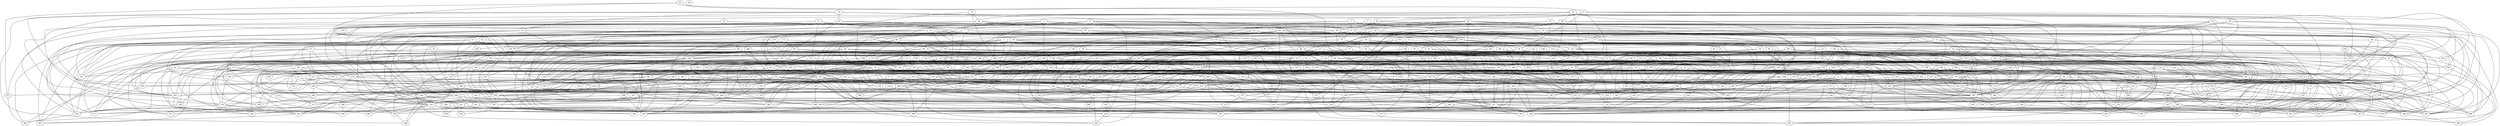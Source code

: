 strict graph "gnp_random_graph(400,0.015)" {
0;
1;
2;
3;
4;
5;
6;
7;
8;
9;
10;
11;
12;
13;
14;
15;
16;
17;
18;
19;
20;
21;
22;
23;
24;
25;
26;
27;
28;
29;
30;
31;
32;
33;
34;
35;
36;
37;
38;
39;
40;
41;
42;
43;
44;
45;
46;
47;
48;
49;
50;
51;
52;
53;
54;
55;
56;
57;
58;
59;
60;
61;
62;
63;
64;
65;
66;
67;
68;
69;
70;
71;
72;
73;
74;
75;
76;
77;
78;
79;
80;
81;
82;
83;
84;
85;
86;
87;
88;
89;
90;
91;
92;
93;
94;
95;
96;
97;
98;
99;
100;
101;
102;
103;
104;
105;
106;
107;
108;
109;
110;
111;
112;
113;
114;
115;
116;
117;
118;
119;
120;
121;
122;
123;
124;
125;
126;
127;
128;
129;
130;
131;
132;
133;
134;
135;
136;
137;
138;
139;
140;
141;
142;
143;
144;
145;
146;
147;
148;
149;
150;
151;
152;
153;
154;
155;
156;
157;
158;
159;
160;
161;
162;
163;
164;
165;
166;
167;
168;
169;
170;
171;
172;
173;
174;
175;
176;
177;
178;
179;
180;
181;
182;
183;
184;
185;
186;
187;
188;
189;
190;
191;
192;
193;
194;
195;
196;
197;
198;
199;
200;
201;
202;
203;
204;
205;
206;
207;
208;
209;
210;
211;
212;
213;
214;
215;
216;
217;
218;
219;
220;
221;
222;
223;
224;
225;
226;
227;
228;
229;
230;
231;
232;
233;
234;
235;
236;
237;
238;
239;
240;
241;
242;
243;
244;
245;
246;
247;
248;
249;
250;
251;
252;
253;
254;
255;
256;
257;
258;
259;
260;
261;
262;
263;
264;
265;
266;
267;
268;
269;
270;
271;
272;
273;
274;
275;
276;
277;
278;
279;
280;
281;
282;
283;
284;
285;
286;
287;
288;
289;
290;
291;
292;
293;
294;
295;
296;
297;
298;
299;
300;
301;
302;
303;
304;
305;
306;
307;
308;
309;
310;
311;
312;
313;
314;
315;
316;
317;
318;
319;
320;
321;
322;
323;
324;
325;
326;
327;
328;
329;
330;
331;
332;
333;
334;
335;
336;
337;
338;
339;
340;
341;
342;
343;
344;
345;
346;
347;
348;
349;
350;
351;
352;
353;
354;
355;
356;
357;
358;
359;
360;
361;
362;
363;
364;
365;
366;
367;
368;
369;
370;
371;
372;
373;
374;
375;
376;
377;
378;
379;
380;
381;
382;
383;
384;
385;
386;
387;
388;
389;
390;
391;
392;
393;
394;
395;
396;
397;
398;
399;
0 -- 64  [is_available=True, prob="0.589155559696"];
0 -- 386  [is_available=True, prob="0.564551883288"];
0 -- 7  [is_available=True, prob="0.532074001771"];
0 -- 170  [is_available=True, prob="1.0"];
0 -- 205  [is_available=True, prob="1.0"];
0 -- 125  [is_available=True, prob="1.0"];
0 -- 273  [is_available=True, prob="1.0"];
0 -- 342  [is_available=True, prob="0.116712580157"];
0 -- 26  [is_available=True, prob="0.833197134388"];
0 -- 186  [is_available=True, prob="0.72903388021"];
1 -- 129  [is_available=True, prob="1.0"];
1 -- 68  [is_available=True, prob="0.94241827249"];
1 -- 343  [is_available=True, prob="0.826229095162"];
1 -- 205  [is_available=True, prob="1.0"];
1 -- 217  [is_available=True, prob="0.719475304055"];
1 -- 121  [is_available=True, prob="0.0186708504786"];
1 -- 123  [is_available=True, prob="0.71795149354"];
1 -- 253  [is_available=True, prob="0.836811668083"];
1 -- 382  [is_available=True, prob="1.0"];
2 -- 165  [is_available=True, prob="0.732395232591"];
2 -- 76  [is_available=True, prob="0.887238331381"];
2 -- 300  [is_available=True, prob="0.81858607837"];
2 -- 239  [is_available=True, prob="0.629471632526"];
2 -- 210  [is_available=True, prob="0.10950146968"];
2 -- 361  [is_available=True, prob="1.0"];
2 -- 59  [is_available=True, prob="0.71071224659"];
3 -- 157  [is_available=True, prob="0.249014828086"];
3 -- 321  [is_available=True, prob="0.413014544382"];
3 -- 212  [is_available=True, prob="0.443820645602"];
3 -- 21  [is_available=True, prob="0.944622590148"];
3 -- 135  [is_available=True, prob="1.0"];
4 -- 385  [is_available=True, prob="0.171761118376"];
4 -- 269  [is_available=True, prob="0.673063272597"];
4 -- 398  [is_available=True, prob="0.786374320528"];
4 -- 397  [is_available=True, prob="0.991118306004"];
4 -- 370  [is_available=True, prob="0.540958855866"];
4 -- 341  [is_available=True, prob="0.631310735818"];
4 -- 57  [is_available=True, prob="0.168056071399"];
5 -- 308  [is_available=True, prob="1.0"];
5 -- 52  [is_available=True, prob="1.0"];
5 -- 372  [is_available=True, prob="0.706068423507"];
6 -- 137  [is_available=True, prob="1.0"];
6 -- 83  [is_available=True, prob="0.953785805996"];
6 -- 316  [is_available=True, prob="0.27723087558"];
6 -- 149  [is_available=True, prob="0.194030433806"];
7 -- 352  [is_available=True, prob="1.0"];
7 -- 66  [is_available=True, prob="1.0"];
7 -- 196  [is_available=True, prob="1.0"];
7 -- 71  [is_available=True, prob="0.352672740715"];
7 -- 9  [is_available=True, prob="0.394710180234"];
7 -- 176  [is_available=True, prob="1.0"];
7 -- 371  [is_available=True, prob="0.069283605795"];
8 -- 354  [is_available=True, prob="0.0857639184948"];
8 -- 51  [is_available=True, prob="0.062259840292"];
8 -- 21  [is_available=True, prob="1.0"];
8 -- 279  [is_available=True, prob="0.580956904773"];
8 -- 282  [is_available=True, prob="0.481387776447"];
8 -- 30  [is_available=True, prob="1.0"];
9 -- 64  [is_available=True, prob="0.200122303884"];
9 -- 297  [is_available=True, prob="1.0"];
9 -- 333  [is_available=True, prob="0.315371543922"];
9 -- 126  [is_available=True, prob="1.0"];
10 -- 128  [is_available=True, prob="1.0"];
10 -- 261  [is_available=True, prob="0.496374414924"];
10 -- 363  [is_available=True, prob="1.0"];
10 -- 157  [is_available=True, prob="0.622320910819"];
10 -- 20  [is_available=True, prob="0.598414590314"];
10 -- 58  [is_available=True, prob="0.447865744951"];
10 -- 314  [is_available=True, prob="0.647928830051"];
10 -- 357  [is_available=True, prob="0.740766757094"];
11 -- 88  [is_available=True, prob="0.315570439952"];
11 -- 314  [is_available=True, prob="1.0"];
11 -- 279  [is_available=True, prob="0.670337661308"];
12 -- 96  [is_available=True, prob="0.856670317982"];
12 -- 268  [is_available=True, prob="1.0"];
12 -- 124  [is_available=True, prob="0.553247100181"];
12 -- 377  [is_available=True, prob="0.840809393251"];
13 -- 376  [is_available=True, prob="1.0"];
13 -- 162  [is_available=True, prob="0.752631362827"];
13 -- 271  [is_available=True, prob="1.0"];
14 -- 121  [is_available=True, prob="0.472874958609"];
14 -- 162  [is_available=True, prob="0.301020308399"];
14 -- 238  [is_available=True, prob="0.665414503908"];
15 -- 297  [is_available=True, prob="1.0"];
15 -- 26  [is_available=True, prob="1.0"];
15 -- 212  [is_available=True, prob="0.0399626403714"];
15 -- 21  [is_available=True, prob="0.0493252443363"];
15 -- 146  [is_available=True, prob="0.0669439148023"];
16 -- 88  [is_available=True, prob="0.0981125216847"];
16 -- 146  [is_available=True, prob="0.677093579453"];
16 -- 44  [is_available=True, prob="0.320196894851"];
17 -- 194  [is_available=True, prob="0.741301566992"];
17 -- 291  [is_available=True, prob="1.0"];
17 -- 397  [is_available=True, prob="0.713378843208"];
17 -- 310  [is_available=True, prob="0.984484173733"];
17 -- 26  [is_available=True, prob="0.0850227087872"];
17 -- 318  [is_available=True, prob="1.0"];
18 -- 374  [is_available=True, prob="1.0"];
18 -- 136  [is_available=True, prob="1.0"];
18 -- 144  [is_available=True, prob="0.617536863098"];
18 -- 213  [is_available=True, prob="0.957504044363"];
18 -- 54  [is_available=True, prob="1.0"];
18 -- 312  [is_available=True, prob="1.0"];
18 -- 91  [is_available=True, prob="0.702415634771"];
18 -- 125  [is_available=True, prob="0.389854252877"];
19 -- 194  [is_available=True, prob="1.0"];
19 -- 202  [is_available=True, prob="0.821392160806"];
19 -- 398  [is_available=True, prob="0.0219711720563"];
19 -- 278  [is_available=True, prob="1.0"];
19 -- 152  [is_available=True, prob="0.740642450689"];
19 -- 287  [is_available=True, prob="0.0716093816153"];
20 -- 164  [is_available=True, prob="0.102378896593"];
20 -- 39  [is_available=True, prob="0.381899894028"];
20 -- 237  [is_available=True, prob="0.214846552198"];
20 -- 180  [is_available=True, prob="1.0"];
20 -- 21  [is_available=True, prob="1.0"];
20 -- 223  [is_available=True, prob="0.367647983121"];
21 -- 33  [is_available=True, prob="0.177440582999"];
21 -- 364  [is_available=True, prob="0.412010725931"];
21 -- 219  [is_available=True, prob="0.493158815606"];
22 -- 263  [is_available=True, prob="1.0"];
22 -- 361  [is_available=True, prob="1.0"];
22 -- 173  [is_available=True, prob="0.774892517979"];
22 -- 271  [is_available=True, prob="0.37524228489"];
22 -- 30  [is_available=True, prob="0.962923004408"];
22 -- 319  [is_available=True, prob="1.0"];
23 -- 240  [is_available=True, prob="1.0"];
23 -- 398  [is_available=True, prob="0.774622380963"];
24 -- 168  [is_available=True, prob="0.387366605066"];
24 -- 170  [is_available=True, prob="0.426948330876"];
24 -- 273  [is_available=True, prob="0.306834515985"];
24 -- 345  [is_available=True, prob="0.719664319254"];
24 -- 90  [is_available=True, prob="0.765487785567"];
24 -- 251  [is_available=True, prob="1.0"];
24 -- 157  [is_available=True, prob="0.453646459446"];
25 -- 80  [is_available=True, prob="0.608862713601"];
25 -- 49  [is_available=True, prob="0.0841055838604"];
25 -- 359  [is_available=True, prob="0.846691935555"];
25 -- 172  [is_available=True, prob="0.104623380439"];
25 -- 103  [is_available=True, prob="0.707684599517"];
26 -- 81  [is_available=True, prob="0.506188357502"];
26 -- 103  [is_available=True, prob="0.576867490753"];
26 -- 177  [is_available=True, prob="0.555223827335"];
26 -- 74  [is_available=True, prob="0.376907057261"];
26 -- 182  [is_available=True, prob="0.284597127418"];
27 -- 80  [is_available=True, prob="1.0"];
27 -- 216  [is_available=True, prob="1.0"];
27 -- 281  [is_available=True, prob="0.999258132258"];
27 -- 356  [is_available=True, prob="1.0"];
27 -- 231  [is_available=True, prob="0.0535325193365"];
28 -- 80  [is_available=True, prob="1.0"];
28 -- 331  [is_available=True, prob="1.0"];
28 -- 107  [is_available=True, prob="0.876403461512"];
28 -- 31  [is_available=True, prob="0.514906696517"];
29 -- 129  [is_available=True, prob="0.066643534694"];
29 -- 34  [is_available=True, prob="0.962336745336"];
29 -- 379  [is_available=True, prob="0.513626960682"];
29 -- 377  [is_available=True, prob="0.343559782218"];
29 -- 119  [is_available=True, prob="0.12823678689"];
30 -- 129  [is_available=True, prob="1.0"];
30 -- 130  [is_available=True, prob="1.0"];
30 -- 92  [is_available=True, prob="0.952970751969"];
30 -- 207  [is_available=True, prob="0.188609815356"];
30 -- 241  [is_available=True, prob="0.328673609271"];
30 -- 188  [is_available=True, prob="0.825112741497"];
30 -- 220  [is_available=True, prob="1.0"];
30 -- 213  [is_available=True, prob="0.934175214082"];
30 -- 343  [is_available=True, prob="1.0"];
30 -- 89  [is_available=True, prob="0.532865297048"];
30 -- 60  [is_available=True, prob="0.617564423405"];
31 -- 66  [is_available=True, prob="0.383916090219"];
31 -- 72  [is_available=True, prob="1.0"];
31 -- 140  [is_available=True, prob="1.0"];
31 -- 106  [is_available=True, prob="0.0758576146225"];
31 -- 44  [is_available=True, prob="0.047950611518"];
31 -- 397  [is_available=True, prob="1.0"];
31 -- 312  [is_available=True, prob="0.726102896288"];
32 -- 218  [is_available=True, prob="0.308124610186"];
32 -- 338  [is_available=True, prob="0.773734373313"];
32 -- 142  [is_available=True, prob="0.883580214959"];
32 -- 39  [is_available=True, prob="1.0"];
33 -- 70  [is_available=True, prob="0.183073169291"];
33 -- 233  [is_available=True, prob="0.779146449585"];
33 -- 171  [is_available=True, prob="0.145531738023"];
33 -- 108  [is_available=True, prob="0.818734867408"];
33 -- 77  [is_available=True, prob="1.0"];
33 -- 316  [is_available=True, prob="0.0199898905143"];
33 -- 188  [is_available=True, prob="0.435831386793"];
34 -- 287  [is_available=True, prob="0.221693955221"];
34 -- 93  [is_available=True, prob="0.0427636141887"];
35 -- 290  [is_available=True, prob="0.456236748949"];
35 -- 43  [is_available=True, prob="0.452133003517"];
35 -- 207  [is_available=True, prob="0.872391756618"];
35 -- 335  [is_available=True, prob="0.830343258953"];
35 -- 368  [is_available=True, prob="0.0464250540061"];
35 -- 50  [is_available=True, prob="1.0"];
35 -- 91  [is_available=True, prob="0.607337479625"];
36 -- 291  [is_available=True, prob="0.0561034891673"];
36 -- 199  [is_available=True, prob="0.267169984927"];
36 -- 171  [is_available=True, prob="1.0"];
36 -- 53  [is_available=True, prob="0.308402936008"];
36 -- 250  [is_available=True, prob="0.117750486314"];
36 -- 92  [is_available=True, prob="0.471190445861"];
36 -- 350  [is_available=True, prob="0.172480691887"];
37 -- 88  [is_available=True, prob="1.0"];
37 -- 306  [is_available=True, prob="0.484582291601"];
37 -- 311  [is_available=True, prob="0.377926350191"];
37 -- 134  [is_available=True, prob="0.618534386412"];
37 -- 191  [is_available=True, prob="0.833118066717"];
38 -- 101  [is_available=True, prob="0.72122637789"];
38 -- 71  [is_available=True, prob="1.0"];
38 -- 109  [is_available=True, prob="0.0722204196848"];
38 -- 146  [is_available=True, prob="0.472508676572"];
38 -- 372  [is_available=True, prob="0.524448894584"];
38 -- 310  [is_available=True, prob="0.35104658853"];
39 -- 194  [is_available=True, prob="0.325966276475"];
39 -- 197  [is_available=True, prob="0.0403262749869"];
39 -- 105  [is_available=True, prob="0.215275177191"];
39 -- 226  [is_available=True, prob="0.739881394752"];
39 -- 241  [is_available=True, prob="0.732581002906"];
39 -- 152  [is_available=True, prob="1.0"];
39 -- 283  [is_available=True, prob="0.626396432006"];
39 -- 280  [is_available=True, prob="0.330085758126"];
40 -- 321  [is_available=True, prob="0.493376678318"];
40 -- 290  [is_available=True, prob="0.413177552119"];
40 -- 291  [is_available=True, prob="0.191555077616"];
40 -- 327  [is_available=True, prob="0.383444661371"];
40 -- 363  [is_available=True, prob="0.54245071186"];
40 -- 396  [is_available=True, prob="0.803604987111"];
40 -- 258  [is_available=True, prob="1.0"];
40 -- 179  [is_available=True, prob="1.0"];
40 -- 59  [is_available=True, prob="1.0"];
40 -- 92  [is_available=True, prob="0.568787208787"];
40 -- 222  [is_available=True, prob="0.778474931141"];
41 -- 74  [is_available=True, prob="0.0770938710086"];
41 -- 315  [is_available=True, prob="0.380193308978"];
41 -- 348  [is_available=True, prob="0.279105392851"];
42 -- 328  [is_available=True, prob="0.0593762344228"];
42 -- 104  [is_available=True, prob="0.297548194367"];
42 -- 301  [is_available=True, prob="1.0"];
42 -- 366  [is_available=True, prob="0.0199272771664"];
42 -- 145  [is_available=True, prob="1.0"];
42 -- 185  [is_available=True, prob="0.855586953345"];
43 -- 98  [is_available=True, prob="0.565704024462"];
43 -- 100  [is_available=True, prob="0.514003309328"];
43 -- 107  [is_available=True, prob="0.890124271722"];
43 -- 50  [is_available=True, prob="0.578182105836"];
43 -- 83  [is_available=True, prob="0.528210349357"];
43 -- 346  [is_available=True, prob="0.785681953778"];
44 -- 130  [is_available=True, prob="0.919482111784"];
44 -- 167  [is_available=True, prob="0.202664743559"];
44 -- 78  [is_available=True, prob="0.218377136706"];
44 -- 307  [is_available=True, prob="0.739368122078"];
45 -- 100  [is_available=True, prob="1.0"];
45 -- 358  [is_available=True, prob="1.0"];
45 -- 198  [is_available=True, prob="0.131840657834"];
45 -- 381  [is_available=True, prob="1.0"];
46 -- 340  [is_available=True, prob="0.870451881188"];
46 -- 319  [is_available=True, prob="1.0"];
46 -- 84  [is_available=True, prob="0.981185713896"];
46 -- 109  [is_available=True, prob="0.12438191429"];
46 -- 261  [is_available=True, prob="0.583743749064"];
47 -- 354  [is_available=True, prob="0.581029105191"];
47 -- 166  [is_available=True, prob="0.67609361171"];
47 -- 211  [is_available=True, prob="0.272257378033"];
47 -- 149  [is_available=True, prob="1.0"];
47 -- 379  [is_available=True, prob="0.780246057024"];
47 -- 383  [is_available=True, prob="0.75173898805"];
48 -- 237  [is_available=True, prob="0.703537978784"];
48 -- 358  [is_available=True, prob="0.482461557207"];
48 -- 87  [is_available=True, prob="1.0"];
49 -- 128  [is_available=True, prob="0.688509509592"];
49 -- 231  [is_available=True, prob="0.885718704657"];
49 -- 265  [is_available=True, prob="0.0251211600754"];
49 -- 336  [is_available=True, prob="0.466962466482"];
49 -- 81  [is_available=True, prob="0.83673454143"];
49 -- 381  [is_available=True, prob="1.0"];
50 -- 66  [is_available=True, prob="1.0"];
50 -- 164  [is_available=True, prob="0.837676419299"];
50 -- 389  [is_available=True, prob="0.305943688406"];
50 -- 232  [is_available=True, prob="0.275802874933"];
50 -- 202  [is_available=True, prob="1.0"];
50 -- 268  [is_available=True, prob="0.766093396617"];
50 -- 241  [is_available=True, prob="0.276751665295"];
51 -- 219  [is_available=True, prob="0.694237121419"];
51 -- 84  [is_available=True, prob="1.0"];
51 -- 253  [is_available=True, prob="0.423046524467"];
52 -- 104  [is_available=True, prob="0.163700149011"];
52 -- 210  [is_available=True, prob="0.205528642642"];
52 -- 301  [is_available=True, prob="1.0"];
53 -- 386  [is_available=True, prob="0.246136837508"];
53 -- 261  [is_available=True, prob="0.127452815551"];
53 -- 358  [is_available=True, prob="0.372561605076"];
53 -- 395  [is_available=True, prob="0.419563428996"];
53 -- 206  [is_available=True, prob="0.453120988166"];
53 -- 270  [is_available=True, prob="0.635017190221"];
53 -- 255  [is_available=True, prob="1.0"];
53 -- 254  [is_available=True, prob="1.0"];
53 -- 133  [is_available=True, prob="1.0"];
54 -- 225  [is_available=True, prob="1.0"];
54 -- 298  [is_available=True, prob="0.658755838492"];
54 -- 171  [is_available=True, prob="1.0"];
54 -- 275  [is_available=True, prob="0.698346126678"];
54 -- 184  [is_available=True, prob="0.597182095935"];
55 -- 216  [is_available=True, prob="0.650129877455"];
55 -- 209  [is_available=True, prob="1.0"];
55 -- 196  [is_available=True, prob="0.3143420695"];
55 -- 270  [is_available=True, prob="0.837183601817"];
55 -- 206  [is_available=True, prob="0.152058717878"];
57 -- 248  [is_available=True, prob="1.0"];
57 -- 107  [is_available=True, prob="1.0"];
57 -- 366  [is_available=True, prob="0.370357901789"];
57 -- 287  [is_available=True, prob="0.963077319435"];
58 -- 128  [is_available=True, prob="0.18680947532"];
58 -- 100  [is_available=True, prob="0.525969061664"];
58 -- 295  [is_available=True, prob="0.19210171302"];
58 -- 213  [is_available=True, prob="0.318298095938"];
58 -- 279  [is_available=True, prob="0.295206863246"];
58 -- 120  [is_available=True, prob="1.0"];
58 -- 154  [is_available=True, prob="0.844337418167"];
59 -- 293  [is_available=True, prob="1.0"];
59 -- 326  [is_available=True, prob="0.775553121563"];
59 -- 105  [is_available=True, prob="1.0"];
59 -- 143  [is_available=True, prob="0.67509970503"];
59 -- 273  [is_available=True, prob="0.819803198953"];
59 -- 376  [is_available=True, prob="0.0176343543568"];
59 -- 378  [is_available=True, prob="0.412054810858"];
60 -- 320  [is_available=True, prob="0.489679349002"];
60 -- 342  [is_available=True, prob="0.748281470132"];
60 -- 70  [is_available=True, prob="0.510274616923"];
60 -- 296  [is_available=True, prob="0.198232532442"];
60 -- 214  [is_available=True, prob="1.0"];
60 -- 253  [is_available=True, prob="1.0"];
61 -- 72  [is_available=True, prob="0.0264189887401"];
61 -- 216  [is_available=True, prob="0.886301000218"];
61 -- 357  [is_available=True, prob="0.957469246546"];
61 -- 337  [is_available=True, prob="0.986317300247"];
62 -- 89  [is_available=True, prob="0.755796858987"];
62 -- 298  [is_available=True, prob="0.410189957723"];
62 -- 314  [is_available=True, prob="1.0"];
62 -- 318  [is_available=True, prob="0.109756611827"];
62 -- 161  [is_available=True, prob="1.0"];
63 -- 376  [is_available=True, prob="0.548953926576"];
63 -- 138  [is_available=True, prob="0.443128696493"];
63 -- 309  [is_available=True, prob="0.107661365944"];
64 -- 70  [is_available=True, prob="0.440243864401"];
64 -- 80  [is_available=True, prob="0.296031542002"];
64 -- 369  [is_available=True, prob="0.0569852151025"];
64 -- 306  [is_available=True, prob="1.0"];
65 -- 282  [is_available=True, prob="0.514950762797"];
65 -- 359  [is_available=True, prob="0.913518836035"];
65 -- 111  [is_available=True, prob="0.670290430727"];
66 -- 99  [is_available=True, prob="0.85023831642"];
66 -- 356  [is_available=True, prob="0.715621149324"];
66 -- 72  [is_available=True, prob="0.0269865062919"];
66 -- 171  [is_available=True, prob="0.503249640577"];
66 -- 397  [is_available=True, prob="0.477772821893"];
66 -- 111  [is_available=True, prob="1.0"];
66 -- 186  [is_available=True, prob="1.0"];
67 -- 165  [is_available=True, prob="1.0"];
67 -- 391  [is_available=True, prob="0.343722290318"];
67 -- 393  [is_available=True, prob="0.816615130902"];
67 -- 74  [is_available=True, prob="0.878252052271"];
67 -- 332  [is_available=True, prob="1.0"];
67 -- 365  [is_available=True, prob="0.934061426189"];
67 -- 269  [is_available=True, prob="0.4247394471"];
67 -- 212  [is_available=True, prob="0.957988433504"];
68 -- 293  [is_available=True, prob="1.0"];
68 -- 328  [is_available=True, prob="0.991133535239"];
68 -- 137  [is_available=True, prob="0.526651333048"];
68 -- 309  [is_available=True, prob="0.227161723505"];
68 -- 150  [is_available=True, prob="0.798431921152"];
69 -- 208  [is_available=True, prob="0.479828216859"];
69 -- 194  [is_available=True, prob="1.0"];
69 -- 387  [is_available=True, prob="1.0"];
69 -- 157  [is_available=True, prob="0.762690912587"];
69 -- 174  [is_available=True, prob="1.0"];
70 -- 264  [is_available=True, prob="1.0"];
70 -- 96  [is_available=True, prob="0.511682498827"];
70 -- 242  [is_available=True, prob="0.358471939992"];
71 -- 370  [is_available=True, prob="0.00361270850306"];
71 -- 331  [is_available=True, prob="0.855972812784"];
71 -- 310  [is_available=True, prob="0.800328824028"];
72 -- 332  [is_available=True, prob="0.437519998233"];
72 -- 205  [is_available=True, prob="0.650785982987"];
72 -- 381  [is_available=True, prob="0.18197941514"];
72 -- 272  [is_available=True, prob="0.351928013601"];
72 -- 81  [is_available=True, prob="0.215181189165"];
72 -- 250  [is_available=True, prob="1.0"];
72 -- 218  [is_available=True, prob="0.0567074803804"];
72 -- 287  [is_available=True, prob="0.00870400180634"];
73 -- 370  [is_available=True, prob="0.310941626259"];
73 -- 211  [is_available=True, prob="0.848719951191"];
74 -- 288  [is_available=True, prob="0.103072447116"];
74 -- 141  [is_available=True, prob="0.143565560996"];
74 -- 367  [is_available=True, prob="0.226614128721"];
74 -- 307  [is_available=True, prob="1.0"];
74 -- 187  [is_available=True, prob="1.0"];
75 -- 122  [is_available=True, prob="1.0"];
75 -- 188  [is_available=True, prob="0.487181265042"];
75 -- 134  [is_available=True, prob="0.573057107665"];
76 -- 265  [is_available=True, prob="1.0"];
76 -- 300  [is_available=True, prob="0.919957207216"];
76 -- 242  [is_available=True, prob="0.524319038022"];
76 -- 279  [is_available=True, prob="0.197151177618"];
76 -- 314  [is_available=True, prob="0.864893138371"];
76 -- 283  [is_available=True, prob="1.0"];
76 -- 380  [is_available=True, prob="0.900112181658"];
76 -- 329  [is_available=True, prob="1.0"];
77 -- 198  [is_available=True, prob="0.578540026014"];
77 -- 138  [is_available=True, prob="0.806740526841"];
77 -- 150  [is_available=True, prob="0.240367567808"];
77 -- 156  [is_available=True, prob="0.613485970565"];
77 -- 158  [is_available=True, prob="1.0"];
77 -- 287  [is_available=True, prob="0.75115860938"];
78 -- 130  [is_available=True, prob="1.0"];
78 -- 396  [is_available=True, prob="0.59492236465"];
78 -- 268  [is_available=True, prob="0.279600462237"];
78 -- 365  [is_available=True, prob="1.0"];
78 -- 85  [is_available=True, prob="1.0"];
78 -- 249  [is_available=True, prob="0.259848876081"];
78 -- 250  [is_available=True, prob="1.0"];
79 -- 202  [is_available=True, prob="1.0"];
79 -- 300  [is_available=True, prob="0.692560411314"];
79 -- 110  [is_available=True, prob="1.0"];
79 -- 93  [is_available=True, prob="0.897835094407"];
79 -- 382  [is_available=True, prob="0.0230934163137"];
79 -- 287  [is_available=True, prob="0.170500445407"];
80 -- 283  [is_available=True, prob="0.12028149916"];
80 -- 294  [is_available=True, prob="1.0"];
80 -- 379  [is_available=True, prob="0.504920004936"];
80 -- 344  [is_available=True, prob="0.836612015773"];
80 -- 323  [is_available=True, prob="0.686018264658"];
80 -- 184  [is_available=True, prob="1.0"];
80 -- 191  [is_available=True, prob="0.509453428066"];
81 -- 132  [is_available=True, prob="0.00231724921478"];
81 -- 297  [is_available=True, prob="0.253470975245"];
81 -- 304  [is_available=True, prob="0.0599996693973"];
81 -- 254  [is_available=True, prob="0.0489006133592"];
82 -- 336  [is_available=True, prob="0.185960960333"];
82 -- 359  [is_available=True, prob="0.528442966403"];
83 -- 384  [is_available=True, prob="0.915666835964"];
83 -- 386  [is_available=True, prob="0.374708970876"];
83 -- 131  [is_available=True, prob="1.0"];
83 -- 202  [is_available=True, prob="1.0"];
83 -- 144  [is_available=True, prob="0.960357712856"];
83 -- 372  [is_available=True, prob="1.0"];
83 -- 380  [is_available=True, prob="1.0"];
84 -- 192  [is_available=True, prob="0.283981283469"];
84 -- 362  [is_available=True, prob="0.380665708424"];
84 -- 229  [is_available=True, prob="0.711310225394"];
85 -- 177  [is_available=True, prob="0.89268435403"];
85 -- 261  [is_available=True, prob="0.436658650708"];
85 -- 87  [is_available=True, prob="0.833053622083"];
86 -- 161  [is_available=True, prob="1.0"];
86 -- 353  [is_available=True, prob="0.214201381882"];
86 -- 137  [is_available=True, prob="0.0166082295188"];
86 -- 270  [is_available=True, prob="0.621768608137"];
86 -- 210  [is_available=True, prob="0.885438808176"];
86 -- 244  [is_available=True, prob="0.71939678337"];
86 -- 373  [is_available=True, prob="0.11732610626"];
86 -- 153  [is_available=True, prob="0.0356019441337"];
86 -- 346  [is_available=True, prob="1.0"];
86 -- 223  [is_available=True, prob="1.0"];
87 -- 127  [is_available=True, prob="0.585576546359"];
88 -- 289  [is_available=True, prob="0.590999582136"];
88 -- 328  [is_available=True, prob="1.0"];
88 -- 150  [is_available=True, prob="1.0"];
89 -- 224  [is_available=True, prob="0.0926185465441"];
89 -- 131  [is_available=True, prob="0.191396144908"];
89 -- 197  [is_available=True, prob="0.254163593165"];
89 -- 337  [is_available=True, prob="0.00960117626051"];
89 -- 222  [is_available=True, prob="0.193627533578"];
90 -- 193  [is_available=True, prob="0.653728361894"];
90 -- 261  [is_available=True, prob="0.884222060231"];
90 -- 338  [is_available=True, prob="0.339291981272"];
90 -- 276  [is_available=True, prob="0.979482784443"];
90 -- 383  [is_available=True, prob="0.547024397608"];
91 -- 141  [is_available=True, prob="1.0"];
91 -- 318  [is_available=True, prob="0.965620168126"];
91 -- 381  [is_available=True, prob="0.283605484881"];
92 -- 254  [is_available=True, prob="0.781473415379"];
93 -- 135  [is_available=True, prob="0.776686714741"];
93 -- 112  [is_available=True, prob="0.345464291296"];
93 -- 277  [is_available=True, prob="0.0295725101842"];
93 -- 95  [is_available=True, prob="0.289196568856"];
94 -- 354  [is_available=True, prob="0.13460631597"];
94 -- 269  [is_available=True, prob="0.393991618262"];
94 -- 177  [is_available=True, prob="0.692713367915"];
94 -- 114  [is_available=True, prob="1.0"];
94 -- 184  [is_available=True, prob="1.0"];
94 -- 217  [is_available=True, prob="1.0"];
95 -- 200  [is_available=True, prob="1.0"];
95 -- 113  [is_available=True, prob="0.271158453719"];
95 -- 209  [is_available=True, prob="0.359172143939"];
96 -- 363  [is_available=True, prob="0.0457125150186"];
96 -- 270  [is_available=True, prob="0.998900470233"];
96 -- 398  [is_available=True, prob="0.735116917884"];
97 -- 227  [is_available=True, prob="0.599607938777"];
97 -- 147  [is_available=True, prob="0.352606729759"];
97 -- 241  [is_available=True, prob="0.481578791173"];
97 -- 371  [is_available=True, prob="0.313106296182"];
97 -- 276  [is_available=True, prob="0.473070945813"];
97 -- 376  [is_available=True, prob="0.698764171189"];
97 -- 154  [is_available=True, prob="0.000647074650397"];
98 -- 291  [is_available=True, prob="0.189182182348"];
98 -- 250  [is_available=True, prob="0.710430407002"];
99 -- 355  [is_available=True, prob="0.162431263246"];
99 -- 369  [is_available=True, prob="1.0"];
99 -- 322  [is_available=True, prob="1.0"];
99 -- 305  [is_available=True, prob="1.0"];
99 -- 151  [is_available=True, prob="0.695341398022"];
99 -- 184  [is_available=True, prob="1.0"];
99 -- 316  [is_available=True, prob="1.0"];
100 -- 193  [is_available=True, prob="0.993949798977"];
100 -- 104  [is_available=True, prob="0.32695522963"];
100 -- 361  [is_available=True, prob="0.181387965721"];
100 -- 397  [is_available=True, prob="0.27695963111"];
100 -- 375  [is_available=True, prob="0.576190139587"];
100 -- 152  [is_available=True, prob="0.565516982678"];
100 -- 123  [is_available=True, prob="0.604730595135"];
101 -- 258  [is_available=True, prob="0.938840402811"];
101 -- 210  [is_available=True, prob="0.247817359961"];
101 -- 195  [is_available=True, prob="0.0425941729361"];
101 -- 189  [is_available=True, prob="1.0"];
102 -- 265  [is_available=True, prob="0.813183614946"];
102 -- 156  [is_available=True, prob="0.740112291565"];
102 -- 317  [is_available=True, prob="1.0"];
103 -- 360  [is_available=True, prob="0.113065265449"];
103 -- 364  [is_available=True, prob="0.557179508624"];
103 -- 351  [is_available=True, prob="0.0638209859911"];
104 -- 114  [is_available=True, prob="0.808214510333"];
104 -- 309  [is_available=True, prob="0.677797146594"];
104 -- 214  [is_available=True, prob="1.0"];
104 -- 152  [is_available=True, prob="0.0348243642894"];
104 -- 121  [is_available=True, prob="1.0"];
105 -- 261  [is_available=True, prob="0.42993211438"];
105 -- 263  [is_available=True, prob="0.949971569265"];
105 -- 328  [is_available=True, prob="0.0908128490523"];
105 -- 110  [is_available=True, prob="1.0"];
105 -- 305  [is_available=True, prob="0.0603709994585"];
105 -- 253  [is_available=True, prob="0.591378935268"];
106 -- 323  [is_available=True, prob="0.167897796071"];
106 -- 179  [is_available=True, prob="0.244985812819"];
106 -- 260  [is_available=True, prob="1.0"];
106 -- 330  [is_available=True, prob="1.0"];
107 -- 383  [is_available=True, prob="1.0"];
108 -- 160  [is_available=True, prob="0.797487938563"];
108 -- 202  [is_available=True, prob="0.848913500888"];
108 -- 331  [is_available=True, prob="0.0340222593393"];
108 -- 367  [is_available=True, prob="0.919131492798"];
108 -- 309  [is_available=True, prob="0.994053520026"];
108 -- 399  [is_available=True, prob="0.330370230719"];
108 -- 189  [is_available=True, prob="0.156302682377"];
108 -- 319  [is_available=True, prob="0.445790209495"];
109 -- 398  [is_available=True, prob="0.832490998092"];
109 -- 188  [is_available=True, prob="0.868532752003"];
109 -- 349  [is_available=True, prob="0.577424010247"];
110 -- 260  [is_available=True, prob="0.13946640978"];
110 -- 374  [is_available=True, prob="1.0"];
110 -- 141  [is_available=True, prob="0.933557575567"];
110 -- 113  [is_available=True, prob="0.189151275233"];
110 -- 342  [is_available=True, prob="0.588512622323"];
110 -- 356  [is_available=True, prob="1.0"];
111 -- 167  [is_available=True, prob="0.799150133523"];
111 -- 393  [is_available=True, prob="1.0"];
111 -- 289  [is_available=True, prob="0.712645944268"];
111 -- 269  [is_available=True, prob="1.0"];
111 -- 335  [is_available=True, prob="1.0"];
111 -- 338  [is_available=True, prob="0.74647402176"];
111 -- 371  [is_available=True, prob="1.0"];
111 -- 213  [is_available=True, prob="1.0"];
111 -- 182  [is_available=True, prob="0.241486154935"];
111 -- 123  [is_available=True, prob="0.0399821857373"];
111 -- 348  [is_available=True, prob="0.398920045219"];
111 -- 382  [is_available=True, prob="0.317318580151"];
112 -- 385  [is_available=True, prob="0.0869915363893"];
112 -- 195  [is_available=True, prob="0.0694234368245"];
112 -- 261  [is_available=True, prob="0.845464895063"];
112 -- 391  [is_available=True, prob="1.0"];
112 -- 212  [is_available=True, prob="0.785331634661"];
112 -- 380  [is_available=True, prob="0.908252508549"];
113 -- 353  [is_available=True, prob="0.0466247036611"];
113 -- 142  [is_available=True, prob="0.439144173492"];
113 -- 367  [is_available=True, prob="0.537243965514"];
113 -- 399  [is_available=True, prob="1.0"];
113 -- 309  [is_available=True, prob="0.135998209001"];
113 -- 281  [is_available=True, prob="1.0"];
113 -- 381  [is_available=True, prob="0.107554500844"];
113 -- 159  [is_available=True, prob="0.547787633624"];
114 -- 258  [is_available=True, prob="0.268919058685"];
114 -- 163  [is_available=True, prob="0.292634852801"];
114 -- 133  [is_available=True, prob="1.0"];
114 -- 204  [is_available=True, prob="0.691660429928"];
114 -- 154  [is_available=True, prob="1.0"];
115 -- 208  [is_available=True, prob="1.0"];
115 -- 233  [is_available=True, prob="1.0"];
115 -- 316  [is_available=True, prob="0.543420884346"];
115 -- 254  [is_available=True, prob="0.960487769508"];
115 -- 246  [is_available=True, prob="0.859859982445"];
116 -- 169  [is_available=True, prob="0.263028623206"];
116 -- 185  [is_available=True, prob="1.0"];
117 -- 176  [is_available=True, prob="0.432799639497"];
117 -- 367  [is_available=True, prob="0.842493449011"];
117 -- 323  [is_available=True, prob="1.0"];
117 -- 188  [is_available=True, prob="0.924513568103"];
117 -- 263  [is_available=True, prob="0.293093878197"];
118 -- 128  [is_available=True, prob="0.89467421629"];
118 -- 169  [is_available=True, prob="1.0"];
118 -- 366  [is_available=True, prob="0.145966104737"];
118 -- 148  [is_available=True, prob="0.443345433231"];
118 -- 233  [is_available=True, prob="0.40050278471"];
118 -- 123  [is_available=True, prob="0.502424940825"];
119 -- 266  [is_available=True, prob="1.0"];
119 -- 303  [is_available=True, prob="0.729955407147"];
119 -- 307  [is_available=True, prob="0.175065321621"];
119 -- 278  [is_available=True, prob="0.517520247926"];
119 -- 255  [is_available=True, prob="0.112572674646"];
120 -- 225  [is_available=True, prob="0.193142055175"];
120 -- 321  [is_available=True, prob="0.677573423777"];
120 -- 263  [is_available=True, prob="0.943549546599"];
120 -- 174  [is_available=True, prob="1.0"];
120 -- 319  [is_available=True, prob="0.0135808071713"];
121 -- 133  [is_available=True, prob="0.428139270759"];
121 -- 205  [is_available=True, prob="0.224570262904"];
121 -- 315  [is_available=True, prob="1.0"];
122 -- 213  [is_available=True, prob="0.645047658872"];
122 -- 287  [is_available=True, prob="0.271430919079"];
123 -- 198  [is_available=True, prob="1.0"];
123 -- 179  [is_available=True, prob="0.961846495314"];
123 -- 220  [is_available=True, prob="0.322534840326"];
123 -- 125  [is_available=True, prob="0.884196499295"];
124 -- 128  [is_available=True, prob="0.519945051543"];
124 -- 327  [is_available=True, prob="0.672605904026"];
124 -- 308  [is_available=True, prob="0.875919257009"];
124 -- 313  [is_available=True, prob="0.671103989558"];
124 -- 157  [is_available=True, prob="1.0"];
125 -- 193  [is_available=True, prob="1.0"];
125 -- 155  [is_available=True, prob="1.0"];
126 -- 320  [is_available=True, prob="0.714827704632"];
126 -- 225  [is_available=True, prob="1.0"];
126 -- 398  [is_available=True, prob="1.0"];
126 -- 201  [is_available=True, prob="1.0"];
126 -- 348  [is_available=True, prob="0.879829483761"];
127 -- 280  [is_available=True, prob="0.872856825008"];
127 -- 307  [is_available=True, prob="0.223404526098"];
127 -- 159  [is_available=True, prob="0.486694808606"];
128 -- 160  [is_available=True, prob="1.0"];
128 -- 208  [is_available=True, prob="0.468042388653"];
129 -- 354  [is_available=True, prob="0.0266287286997"];
129 -- 330  [is_available=True, prob="0.0489385569913"];
129 -- 386  [is_available=True, prob="0.838365779752"];
129 -- 270  [is_available=True, prob="0.0862401996786"];
129 -- 178  [is_available=True, prob="0.710862460112"];
129 -- 244  [is_available=True, prob="0.851059003714"];
130 -- 298  [is_available=True, prob="0.513068662878"];
131 -- 168  [is_available=True, prob="0.420657725875"];
131 -- 141  [is_available=True, prob="1.0"];
131 -- 342  [is_available=True, prob="0.344197130876"];
131 -- 284  [is_available=True, prob="0.176581636338"];
132 -- 296  [is_available=True, prob="0.271998010805"];
132 -- 172  [is_available=True, prob="1.0"];
132 -- 275  [is_available=True, prob="0.799375967008"];
132 -- 180  [is_available=True, prob="1.0"];
132 -- 308  [is_available=True, prob="0.200452237875"];
133 -- 357  [is_available=True, prob="0.028706336524"];
133 -- 169  [is_available=True, prob="1.0"];
133 -- 306  [is_available=True, prob="0.0593318948202"];
133 -- 340  [is_available=True, prob="0.729593126156"];
133 -- 152  [is_available=True, prob="0.846500421531"];
134 -- 224  [is_available=True, prob="0.488302061408"];
134 -- 161  [is_available=True, prob="0.939922815702"];
134 -- 322  [is_available=True, prob="0.346183578176"];
134 -- 262  [is_available=True, prob="1.0"];
134 -- 392  [is_available=True, prob="0.33033513763"];
134 -- 140  [is_available=True, prob="0.884199261841"];
135 -- 328  [is_available=True, prob="0.17956777126"];
135 -- 364  [is_available=True, prob="0.592858181964"];
135 -- 279  [is_available=True, prob="0.446839832222"];
135 -- 344  [is_available=True, prob="0.891547059798"];
135 -- 188  [is_available=True, prob="0.416526028484"];
135 -- 287  [is_available=True, prob="0.34531173407"];
136 -- 260  [is_available=True, prob="0.0529929301312"];
136 -- 293  [is_available=True, prob="1.0"];
136 -- 262  [is_available=True, prob="0.783891368167"];
136 -- 140  [is_available=True, prob="0.764339602438"];
136 -- 177  [is_available=True, prob="0.439073534638"];
136 -- 249  [is_available=True, prob="1.0"];
136 -- 159  [is_available=True, prob="1.0"];
137 -- 160  [is_available=True, prob="0.403724920315"];
137 -- 289  [is_available=True, prob="1.0"];
137 -- 371  [is_available=True, prob="0.664291473647"];
137 -- 181  [is_available=True, prob="0.563704728852"];
137 -- 349  [is_available=True, prob="0.0558959935809"];
138 -- 168  [is_available=True, prob="1.0"];
138 -- 246  [is_available=True, prob="0.77000091019"];
139 -- 384  [is_available=True, prob="0.860824357657"];
139 -- 345  [is_available=True, prob="0.0625111004878"];
139 -- 155  [is_available=True, prob="1.0"];
139 -- 164  [is_available=True, prob="0.796134602753"];
139 -- 158  [is_available=True, prob="0.731657940162"];
140 -- 339  [is_available=True, prob="0.134925250585"];
140 -- 277  [is_available=True, prob="1.0"];
141 -- 296  [is_available=True, prob="0.52634343621"];
141 -- 235  [is_available=True, prob="1.0"];
141 -- 281  [is_available=True, prob="0.39391477047"];
141 -- 158  [is_available=True, prob="0.617174120233"];
142 -- 359  [is_available=True, prob="0.807811741753"];
142 -- 284  [is_available=True, prob="1.0"];
142 -- 275  [is_available=True, prob="0.0231470935214"];
142 -- 393  [is_available=True, prob="0.0276829963671"];
142 -- 220  [is_available=True, prob="0.461369122967"];
143 -- 176  [is_available=True, prob="0.941023779049"];
143 -- 275  [is_available=True, prob="0.356457427335"];
143 -- 327  [is_available=True, prob="0.210711532135"];
144 -- 352  [is_available=True, prob="0.242272985143"];
144 -- 262  [is_available=True, prob="1.0"];
144 -- 270  [is_available=True, prob="0.0233993673598"];
144 -- 370  [is_available=True, prob="0.237082373189"];
145 -- 211  [is_available=True, prob="0.948724152233"];
145 -- 173  [is_available=True, prob="0.802643659208"];
145 -- 310  [is_available=True, prob="0.72204065541"];
146 -- 168  [is_available=True, prob="0.937728670361"];
146 -- 284  [is_available=True, prob="0.108517096617"];
146 -- 189  [is_available=True, prob="0.285295926307"];
147 -- 288  [is_available=True, prob="0.511079964229"];
147 -- 338  [is_available=True, prob="1.0"];
148 -- 308  [is_available=True, prob="1.0"];
148 -- 265  [is_available=True, prob="0.263411092642"];
148 -- 269  [is_available=True, prob="1.0"];
148 -- 210  [is_available=True, prob="1.0"];
148 -- 212  [is_available=True, prob="0.281327759531"];
148 -- 247  [is_available=True, prob="0.924209615084"];
148 -- 276  [is_available=True, prob="1.0"];
148 -- 297  [is_available=True, prob="1.0"];
150 -- 288  [is_available=True, prob="0.790717409859"];
150 -- 265  [is_available=True, prob="0.523530975727"];
150 -- 339  [is_available=True, prob="0.793893468238"];
150 -- 365  [is_available=True, prob="0.196232559809"];
150 -- 211  [is_available=True, prob="0.235018348717"];
151 -- 241  [is_available=True, prob="0.038605504926"];
151 -- 228  [is_available=True, prob="0.295762221306"];
151 -- 382  [is_available=True, prob="0.997134964947"];
151 -- 300  [is_available=True, prob="0.764624561422"];
152 -- 174  [is_available=True, prob="1.0"];
152 -- 232  [is_available=True, prob="0.825806884236"];
152 -- 206  [is_available=True, prob="0.158006410604"];
153 -- 386  [is_available=True, prob="0.55337050067"];
153 -- 334  [is_available=True, prob="1.0"];
153 -- 272  [is_available=True, prob="0.085525740105"];
153 -- 273  [is_available=True, prob="0.0152240254562"];
153 -- 242  [is_available=True, prob="1.0"];
153 -- 277  [is_available=True, prob="0.638110159058"];
153 -- 186  [is_available=True, prob="0.444788882089"];
154 -- 325  [is_available=True, prob="1.0"];
154 -- 378  [is_available=True, prob="0.774497112568"];
154 -- 223  [is_available=True, prob="0.194143107201"];
155 -- 345  [is_available=True, prob="0.410880020696"];
155 -- 319  [is_available=True, prob="1.0"];
156 -- 196  [is_available=True, prob="0.295822039148"];
156 -- 391  [is_available=True, prob="0.673385552903"];
156 -- 359  [is_available=True, prob="0.662531846273"];
156 -- 285  [is_available=True, prob="1.0"];
157 -- 160  [is_available=True, prob="0.921984198706"];
157 -- 188  [is_available=True, prob="0.984905115217"];
158 -- 260  [is_available=True, prob="0.601023014096"];
158 -- 177  [is_available=True, prob="0.50776357304"];
158 -- 215  [is_available=True, prob="1.0"];
159 -- 164  [is_available=True, prob="0.765117531183"];
159 -- 293  [is_available=True, prob="1.0"];
159 -- 295  [is_available=True, prob="0.395964651383"];
159 -- 271  [is_available=True, prob="0.738639244461"];
159 -- 222  [is_available=True, prob="1.0"];
160 -- 323  [is_available=True, prob="0.75837378815"];
160 -- 341  [is_available=True, prob="0.31092758949"];
161 -- 350  [is_available=True, prob="0.66990937096"];
162 -- 197  [is_available=True, prob="0.784586601174"];
162 -- 232  [is_available=True, prob="0.50210986884"];
162 -- 396  [is_available=True, prob="1.0"];
162 -- 249  [is_available=True, prob="1.0"];
162 -- 191  [is_available=True, prob="1.0"];
163 -- 359  [is_available=True, prob="1.0"];
164 -- 206  [is_available=True, prob="1.0"];
165 -- 344  [is_available=True, prob="0.259554556903"];
165 -- 355  [is_available=True, prob="0.593494749718"];
165 -- 194  [is_available=True, prob="0.24884190585"];
166 -- 192  [is_available=True, prob="1.0"];
166 -- 320  [is_available=True, prob="0.0767656631727"];
166 -- 182  [is_available=True, prob="0.750395899993"];
167 -- 264  [is_available=True, prob="1.0"];
167 -- 329  [is_available=True, prob="1.0"];
167 -- 298  [is_available=True, prob="1.0"];
167 -- 328  [is_available=True, prob="1.0"];
168 -- 260  [is_available=True, prob="0.530804493435"];
168 -- 197  [is_available=True, prob="0.675434148175"];
168 -- 311  [is_available=True, prob="0.856336063892"];
169 -- 362  [is_available=True, prob="0.369371166447"];
169 -- 269  [is_available=True, prob="0.28131031169"];
169 -- 285  [is_available=True, prob="1.0"];
169 -- 179  [is_available=True, prob="0.838088381427"];
169 -- 213  [is_available=True, prob="0.0655394551035"];
169 -- 253  [is_available=True, prob="0.3082640429"];
170 -- 245  [is_available=True, prob="1.0"];
170 -- 350  [is_available=True, prob="0.393236109266"];
171 -- 217  [is_available=True, prob="0.358213280496"];
171 -- 254  [is_available=True, prob="0.328303721996"];
172 -- 396  [is_available=True, prob="0.867667877561"];
172 -- 379  [is_available=True, prob="0.2640394491"];
172 -- 247  [is_available=True, prob="0.0300693093932"];
173 -- 358  [is_available=True, prob="1.0"];
173 -- 342  [is_available=True, prob="0.355316926239"];
173 -- 344  [is_available=True, prob="1.0"];
173 -- 254  [is_available=True, prob="1.0"];
173 -- 383  [is_available=True, prob="0.0417376837"];
174 -- 180  [is_available=True, prob="1.0"];
175 -- 287  [is_available=True, prob="0.9102654876"];
175 -- 304  [is_available=True, prob="0.73325176185"];
175 -- 263  [is_available=True, prob="0.574916193055"];
175 -- 207  [is_available=True, prob="0.258849045904"];
176 -- 334  [is_available=True, prob="0.488386666216"];
176 -- 212  [is_available=True, prob="0.136508822792"];
176 -- 215  [is_available=True, prob="0.376129534957"];
176 -- 316  [is_available=True, prob="0.912886208945"];
177 -- 224  [is_available=True, prob="1.0"];
177 -- 195  [is_available=True, prob="0.580850866227"];
177 -- 205  [is_available=True, prob="0.60304298423"];
177 -- 281  [is_available=True, prob="0.696075713736"];
177 -- 379  [is_available=True, prob="0.984639232025"];
178 -- 226  [is_available=True, prob="0.579070963842"];
178 -- 353  [is_available=True, prob="1.0"];
179 -- 225  [is_available=True, prob="0.999724191482"];
179 -- 323  [is_available=True, prob="0.510023289541"];
180 -- 226  [is_available=True, prob="0.774093031035"];
180 -- 389  [is_available=True, prob="0.08925036924"];
181 -- 288  [is_available=True, prob="0.764715150992"];
181 -- 290  [is_available=True, prob="0.416367687178"];
181 -- 350  [is_available=True, prob="1.0"];
181 -- 217  [is_available=True, prob="1.0"];
182 -- 256  [is_available=True, prob="1.0"];
182 -- 320  [is_available=True, prob="0.924054354785"];
182 -- 359  [is_available=True, prob="0.0785825810499"];
182 -- 203  [is_available=True, prob="0.277468711838"];
182 -- 336  [is_available=True, prob="0.623480137685"];
182 -- 283  [is_available=True, prob="1.0"];
182 -- 351  [is_available=True, prob="1.0"];
183 -- 376  [is_available=True, prob="1.0"];
183 -- 241  [is_available=True, prob="0.023956947416"];
183 -- 190  [is_available=True, prob="0.555526179136"];
184 -- 240  [is_available=True, prob="0.099533189885"];
184 -- 298  [is_available=True, prob="0.803141108908"];
184 -- 267  [is_available=True, prob="0.287190563766"];
184 -- 366  [is_available=True, prob="0.618873907417"];
184 -- 351  [is_available=True, prob="1.0"];
185 -- 208  [is_available=True, prob="0.320388507692"];
185 -- 249  [is_available=True, prob="0.0918300315529"];
186 -- 251  [is_available=True, prob="0.834703425847"];
186 -- 193  [is_available=True, prob="0.782135460425"];
187 -- 363  [is_available=True, prob="0.633832814024"];
187 -- 250  [is_available=True, prob="0.874121324453"];
188 -- 289  [is_available=True, prob="0.838072711922"];
188 -- 387  [is_available=True, prob="1.0"];
188 -- 253  [is_available=True, prob="0.649471686357"];
188 -- 368  [is_available=True, prob="0.435486810314"];
188 -- 225  [is_available=True, prob="1.0"];
189 -- 320  [is_available=True, prob="0.362195839831"];
189 -- 377  [is_available=True, prob="0.223234474231"];
190 -- 294  [is_available=True, prob="1.0"];
190 -- 265  [is_available=True, prob="0.307094789419"];
190 -- 298  [is_available=True, prob="1.0"];
190 -- 235  [is_available=True, prob="0.686843822605"];
190 -- 349  [is_available=True, prob="0.867585330567"];
191 -- 291  [is_available=True, prob="0.969155051198"];
191 -- 275  [is_available=True, prob="0.339741272534"];
191 -- 372  [is_available=True, prob="1.0"];
191 -- 215  [is_available=True, prob="0.272843339248"];
191 -- 345  [is_available=True, prob="0.284296643444"];
192 -- 387  [is_available=True, prob="0.726719062918"];
192 -- 231  [is_available=True, prob="1.0"];
192 -- 339  [is_available=True, prob="0.707963637121"];
192 -- 252  [is_available=True, prob="0.0638005623283"];
192 -- 286  [is_available=True, prob="0.275702921097"];
193 -- 214  [is_available=True, prob="1.0"];
193 -- 392  [is_available=True, prob="1.0"];
193 -- 395  [is_available=True, prob="0.600735829426"];
193 -- 396  [is_available=True, prob="1.0"];
193 -- 308  [is_available=True, prob="1.0"];
193 -- 246  [is_available=True, prob="0.900883901461"];
193 -- 261  [is_available=True, prob="0.299174711048"];
194 -- 307  [is_available=True, prob="0.467194487783"];
194 -- 376  [is_available=True, prob="0.959415853501"];
195 -- 355  [is_available=True, prob="0.325178045665"];
195 -- 332  [is_available=True, prob="1.0"];
195 -- 210  [is_available=True, prob="0.171931697194"];
195 -- 346  [is_available=True, prob="1.0"];
196 -- 265  [is_available=True, prob="0.516256818472"];
196 -- 237  [is_available=True, prob="0.937069377507"];
196 -- 338  [is_available=True, prob="1.0"];
196 -- 348  [is_available=True, prob="1.0"];
197 -- 266  [is_available=True, prob="0.242034726039"];
197 -- 363  [is_available=True, prob="0.983262384059"];
197 -- 238  [is_available=True, prob="0.0339371184219"];
197 -- 368  [is_available=True, prob="1.0"];
198 -- 325  [is_available=True, prob="0.602672602687"];
198 -- 302  [is_available=True, prob="0.386020919622"];
198 -- 304  [is_available=True, prob="0.129519775776"];
198 -- 273  [is_available=True, prob="0.11329356326"];
198 -- 398  [is_available=True, prob="0.949786862975"];
198 -- 283  [is_available=True, prob="1.0"];
198 -- 220  [is_available=True, prob="0.600940285085"];
199 -- 297  [is_available=True, prob="0.627557843695"];
199 -- 203  [is_available=True, prob="0.490766584147"];
200 -- 304  [is_available=True, prob="0.163061562657"];
200 -- 249  [is_available=True, prob="0.249240572145"];
200 -- 351  [is_available=True, prob="0.0605414231176"];
200 -- 361  [is_available=True, prob="0.0151084640679"];
201 -- 344  [is_available=True, prob="0.170672475877"];
201 -- 300  [is_available=True, prob="1.0"];
201 -- 325  [is_available=True, prob="0.408248811867"];
202 -- 328  [is_available=True, prob="0.783806957631"];
202 -- 203  [is_available=True, prob="1.0"];
202 -- 245  [is_available=True, prob="0.3142581597"];
202 -- 280  [is_available=True, prob="1.0"];
202 -- 341  [is_available=True, prob="0.72275710927"];
203 -- 296  [is_available=True, prob="0.242967573561"];
203 -- 253  [is_available=True, prob="0.0479736719955"];
204 -- 355  [is_available=True, prob="0.916725704273"];
204 -- 293  [is_available=True, prob="0.195806961034"];
204 -- 242  [is_available=True, prob="0.29323420372"];
204 -- 269  [is_available=True, prob="0.134314780738"];
204 -- 317  [is_available=True, prob="0.758687554234"];
206 -- 261  [is_available=True, prob="0.00104646493777"];
206 -- 381  [is_available=True, prob="0.409659564625"];
208 -- 233  [is_available=True, prob="0.762240453729"];
208 -- 364  [is_available=True, prob="0.861243019669"];
209 -- 226  [is_available=True, prob="0.0243691222388"];
209 -- 395  [is_available=True, prob="1.0"];
210 -- 283  [is_available=True, prob="0.893405843582"];
211 -- 280  [is_available=True, prob="0.426700388254"];
211 -- 281  [is_available=True, prob="0.771954554728"];
212 -- 364  [is_available=True, prob="0.792227814381"];
213 -- 274  [is_available=True, prob="0.524960321221"];
213 -- 286  [is_available=True, prob="1.0"];
213 -- 247  [is_available=True, prob="0.389649171128"];
214 -- 300  [is_available=True, prob="0.568083430921"];
214 -- 371  [is_available=True, prob="0.264433181415"];
214 -- 351  [is_available=True, prob="0.337267587729"];
216 -- 261  [is_available=True, prob="1.0"];
216 -- 395  [is_available=True, prob="0.309412595866"];
216 -- 318  [is_available=True, prob="0.215695100013"];
217 -- 320  [is_available=True, prob="0.942404993824"];
217 -- 231  [is_available=True, prob="0.0744822422611"];
217 -- 369  [is_available=True, prob="1.0"];
217 -- 315  [is_available=True, prob="0.860571224837"];
218 -- 290  [is_available=True, prob="0.721775559263"];
218 -- 376  [is_available=True, prob="0.538058119049"];
219 -- 394  [is_available=True, prob="0.501978086762"];
219 -- 372  [is_available=True, prob="0.869481396819"];
220 -- 354  [is_available=True, prob="1.0"];
220 -- 251  [is_available=True, prob="0.253743844227"];
220 -- 293  [is_available=True, prob="0.669204340405"];
220 -- 331  [is_available=True, prob="1.0"];
221 -- 323  [is_available=True, prob="0.344901177272"];
221 -- 357  [is_available=True, prob="1.0"];
221 -- 264  [is_available=True, prob="0.0948329050241"];
221 -- 389  [is_available=True, prob="0.333369792091"];
221 -- 328  [is_available=True, prob="0.641391583889"];
221 -- 246  [is_available=True, prob="0.921168798293"];
221 -- 347  [is_available=True, prob="0.105004887549"];
221 -- 251  [is_available=True, prob="1.0"];
221 -- 223  [is_available=True, prob="0.59165418419"];
222 -- 264  [is_available=True, prob="0.468376643499"];
223 -- 395  [is_available=True, prob="1.0"];
223 -- 275  [is_available=True, prob="1.0"];
223 -- 249  [is_available=True, prob="0.239414538383"];
224 -- 255  [is_available=True, prob="0.115136133691"];
224 -- 395  [is_available=True, prob="0.789229084119"];
225 -- 280  [is_available=True, prob="0.806922610648"];
225 -- 279  [is_available=True, prob="0.378981059928"];
226 -- 352  [is_available=True, prob="0.723869265878"];
226 -- 271  [is_available=True, prob="0.809360163265"];
226 -- 347  [is_available=True, prob="0.19383398526"];
227 -- 290  [is_available=True, prob="1.0"];
227 -- 298  [is_available=True, prob="0.046699038206"];
227 -- 329  [is_available=True, prob="0.0837156763136"];
228 -- 288  [is_available=True, prob="0.541199229587"];
228 -- 370  [is_available=True, prob="0.502952172641"];
230 -- 351  [is_available=True, prob="1.0"];
231 -- 386  [is_available=True, prob="1.0"];
231 -- 367  [is_available=True, prob="0.736179752838"];
232 -- 233  [is_available=True, prob="0.769968616823"];
232 -- 279  [is_available=True, prob="0.894841609835"];
233 -- 310  [is_available=True, prob="0.598287650738"];
233 -- 341  [is_available=True, prob="0.690778380308"];
233 -- 376  [is_available=True, prob="0.547183407029"];
234 -- 374  [is_available=True, prob="1.0"];
234 -- 359  [is_available=True, prob="0.885630248866"];
235 -- 264  [is_available=True, prob="0.384950940531"];
235 -- 372  [is_available=True, prob="0.0269550240971"];
236 -- 248  [is_available=True, prob="1.0"];
236 -- 349  [is_available=True, prob="0.119898232313"];
237 -- 362  [is_available=True, prob="0.586863591423"];
237 -- 244  [is_available=True, prob="1.0"];
238 -- 248  [is_available=True, prob="0.1992254888"];
240 -- 290  [is_available=True, prob="0.345630105875"];
240 -- 323  [is_available=True, prob="0.146523614636"];
240 -- 332  [is_available=True, prob="0.486805662242"];
241 -- 354  [is_available=True, prob="0.475732043661"];
242 -- 260  [is_available=True, prob="0.121455409178"];
242 -- 264  [is_available=True, prob="1.0"];
242 -- 246  [is_available=True, prob="0.690480223369"];
242 -- 377  [is_available=True, prob="0.721869339969"];
242 -- 376  [is_available=True, prob="1.0"];
243 -- 336  [is_available=True, prob="0.127597138399"];
243 -- 295  [is_available=True, prob="1.0"];
245 -- 380  [is_available=True, prob="1.0"];
245 -- 343  [is_available=True, prob="1.0"];
246 -- 328  [is_available=True, prob="1.0"];
246 -- 308  [is_available=True, prob="0.883961043372"];
246 -- 287  [is_available=True, prob="0.740346944679"];
247 -- 272  [is_available=True, prob="0.502771325254"];
248 -- 318  [is_available=True, prob="0.276527020057"];
248 -- 279  [is_available=True, prob="0.132532527696"];
249 -- 325  [is_available=True, prob="0.242284562658"];
249 -- 275  [is_available=True, prob="0.245468664854"];
249 -- 347  [is_available=True, prob="0.159643588261"];
250 -- 314  [is_available=True, prob="0.749192767759"];
251 -- 378  [is_available=True, prob="0.152752009017"];
253 -- 263  [is_available=True, prob="0.312603412975"];
253 -- 267  [is_available=True, prob="0.504002460363"];
253 -- 257  [is_available=True, prob="1.0"];
253 -- 320  [is_available=True, prob="0.30496753372"];
254 -- 352  [is_available=True, prob="1.0"];
254 -- 296  [is_available=True, prob="0.277487924655"];
254 -- 277  [is_available=True, prob="0.35163516562"];
257 -- 282  [is_available=True, prob="0.445569451814"];
257 -- 386  [is_available=True, prob="0.51361359544"];
257 -- 311  [is_available=True, prob="1.0"];
258 -- 364  [is_available=True, prob="0.631944502978"];
259 -- 283  [is_available=True, prob="1.0"];
259 -- 335  [is_available=True, prob="1.0"];
260 -- 370  [is_available=True, prob="1.0"];
260 -- 284  [is_available=True, prob="0.785702517115"];
260 -- 266  [is_available=True, prob="0.786189058538"];
261 -- 294  [is_available=True, prob="0.0956490755279"];
261 -- 340  [is_available=True, prob="0.00470180771479"];
262 -- 304  [is_available=True, prob="0.206002403278"];
262 -- 272  [is_available=True, prob="1.0"];
263 -- 355  [is_available=True, prob="0.0731829771084"];
263 -- 361  [is_available=True, prob="1.0"];
263 -- 377  [is_available=True, prob="0.800312787269"];
263 -- 373  [is_available=True, prob="0.24488472926"];
264 -- 268  [is_available=True, prob="0.0603535542591"];
264 -- 398  [is_available=True, prob="0.771658662783"];
265 -- 380  [is_available=True, prob="0.0377889403005"];
266 -- 365  [is_available=True, prob="1.0"];
266 -- 299  [is_available=True, prob="1.0"];
267 -- 273  [is_available=True, prob="0.602932785005"];
267 -- 301  [is_available=True, prob="0.135797762719"];
268 -- 321  [is_available=True, prob="1.0"];
268 -- 343  [is_available=True, prob="0.0611296623559"];
268 -- 334  [is_available=True, prob="0.986921785796"];
268 -- 311  [is_available=True, prob="1.0"];
268 -- 314  [is_available=True, prob="0.346913067239"];
268 -- 380  [is_available=True, prob="0.30410412275"];
268 -- 286  [is_available=True, prob="0.0294800037788"];
269 -- 395  [is_available=True, prob="0.474116301376"];
270 -- 379  [is_available=True, prob="0.478373277539"];
270 -- 347  [is_available=True, prob="0.981858571163"];
271 -- 398  [is_available=True, prob="0.855505477667"];
272 -- 355  [is_available=True, prob="0.272564062987"];
272 -- 397  [is_available=True, prob="0.207756242562"];
272 -- 379  [is_available=True, prob="0.259561224552"];
272 -- 381  [is_available=True, prob="1.0"];
273 -- 307  [is_available=True, prob="0.0867049795947"];
273 -- 346  [is_available=True, prob="0.527033959318"];
274 -- 351  [is_available=True, prob="0.0750224864737"];
275 -- 298  [is_available=True, prob="0.123490626347"];
275 -- 319  [is_available=True, prob="0.202410144967"];
275 -- 378  [is_available=True, prob="0.0249422019648"];
276 -- 320  [is_available=True, prob="0.372512381712"];
276 -- 332  [is_available=True, prob="0.341958895449"];
278 -- 288  [is_available=True, prob="0.185815864513"];
278 -- 346  [is_available=True, prob="1.0"];
278 -- 374  [is_available=True, prob="0.808099567619"];
280 -- 388  [is_available=True, prob="0.403873542108"];
280 -- 375  [is_available=True, prob="0.636430413107"];
282 -- 394  [is_available=True, prob="1.0"];
282 -- 328  [is_available=True, prob="1.0"];
284 -- 328  [is_available=True, prob="0.951334098481"];
284 -- 301  [is_available=True, prob="1.0"];
285 -- 381  [is_available=True, prob="1.0"];
285 -- 372  [is_available=True, prob="0.521497047269"];
285 -- 316  [is_available=True, prob="0.226054240922"];
286 -- 395  [is_available=True, prob="0.850973591416"];
286 -- 374  [is_available=True, prob="0.188247713878"];
286 -- 350  [is_available=True, prob="0.168358950804"];
287 -- 288  [is_available=True, prob="0.00367578969358"];
287 -- 324  [is_available=True, prob="0.515631307854"];
287 -- 363  [is_available=True, prob="0.73741882474"];
289 -- 326  [is_available=True, prob="0.239923741884"];
289 -- 375  [is_available=True, prob="1.0"];
289 -- 373  [is_available=True, prob="0.444838913606"];
289 -- 316  [is_available=True, prob="0.0986780691106"];
289 -- 380  [is_available=True, prob="0.693952791643"];
290 -- 301  [is_available=True, prob="0.95923927447"];
290 -- 296  [is_available=True, prob="0.891154980016"];
292 -- 362  [is_available=True, prob="0.0390065982827"];
293 -- 295  [is_available=True, prob="0.640507861037"];
293 -- 373  [is_available=True, prob="0.41679949379"];
294 -- 354  [is_available=True, prob="1.0"];
295 -- 326  [is_available=True, prob="1.0"];
295 -- 359  [is_available=True, prob="0.559697627553"];
296 -- 369  [is_available=True, prob="0.973062598389"];
297 -- 333  [is_available=True, prob="1.0"];
298 -- 387  [is_available=True, prob="0.0608422387898"];
298 -- 301  [is_available=True, prob="0.99838621973"];
298 -- 397  [is_available=True, prob="1.0"];
299 -- 371  [is_available=True, prob="0.0523445711196"];
299 -- 346  [is_available=True, prob="1.0"];
299 -- 397  [is_available=True, prob="0.0719632738686"];
300 -- 321  [is_available=True, prob="0.4564637131"];
300 -- 387  [is_available=True, prob="0.841771322681"];
300 -- 332  [is_available=True, prob="0.266343917132"];
301 -- 381  [is_available=True, prob="1.0"];
301 -- 344  [is_available=True, prob="1.0"];
301 -- 340  [is_available=True, prob="0.231693171063"];
301 -- 350  [is_available=True, prob="0.347317757262"];
302 -- 305  [is_available=True, prob="0.666346335302"];
303 -- 372  [is_available=True, prob="0.339887546339"];
303 -- 381  [is_available=True, prob="1.0"];
304 -- 376  [is_available=True, prob="0.723764261182"];
306 -- 346  [is_available=True, prob="0.935894232324"];
306 -- 331  [is_available=True, prob="0.454108788306"];
307 -- 328  [is_available=True, prob="1.0"];
307 -- 396  [is_available=True, prob="0.109194913349"];
307 -- 347  [is_available=True, prob="0.798609063742"];
307 -- 380  [is_available=True, prob="0.0236651160305"];
308 -- 328  [is_available=True, prob="0.7930546461"];
309 -- 337  [is_available=True, prob="0.0824777882503"];
311 -- 315  [is_available=True, prob="0.251082459201"];
313 -- 388  [is_available=True, prob="0.75448104894"];
314 -- 354  [is_available=True, prob="0.225930981882"];
314 -- 332  [is_available=True, prob="0.900231563141"];
314 -- 379  [is_available=True, prob="1.0"];
316 -- 363  [is_available=True, prob="0.0177074427071"];
316 -- 367  [is_available=True, prob="1.0"];
316 -- 379  [is_available=True, prob="0.862301335967"];
316 -- 350  [is_available=True, prob="0.551402203512"];
317 -- 375  [is_available=True, prob="1.0"];
317 -- 347  [is_available=True, prob="1.0"];
317 -- 343  [is_available=True, prob="1.0"];
318 -- 366  [is_available=True, prob="0.347919052974"];
318 -- 351  [is_available=True, prob="0.849501472607"];
319 -- 325  [is_available=True, prob="0.191941671012"];
321 -- 384  [is_available=True, prob="1.0"];
321 -- 394  [is_available=True, prob="1.0"];
321 -- 398  [is_available=True, prob="1.0"];
323 -- 364  [is_available=True, prob="0.722452503767"];
326 -- 327  [is_available=True, prob="0.923549401519"];
332 -- 382  [is_available=True, prob="0.612218883479"];
333 -- 379  [is_available=True, prob="1.0"];
335 -- 366  [is_available=True, prob="0.978903370865"];
338 -- 354  [is_available=True, prob="0.993020012814"];
341 -- 381  [is_available=True, prob="1.0"];
342 -- 361  [is_available=True, prob="0.823239565807"];
342 -- 344  [is_available=True, prob="0.935106746098"];
343 -- 359  [is_available=True, prob="0.663454828616"];
343 -- 349  [is_available=True, prob="1.0"];
346 -- 399  [is_available=True, prob="0.0565092385829"];
347 -- 361  [is_available=True, prob="0.270481411142"];
347 -- 399  [is_available=True, prob="1.0"];
348 -- 387  [is_available=True, prob="0.0860107805942"];
348 -- 389  [is_available=True, prob="0.564219712491"];
350 -- 368  [is_available=True, prob="1.0"];
354 -- 383  [is_available=True, prob="1.0"];
356 -- 392  [is_available=True, prob="0.726382320333"];
356 -- 385  [is_available=True, prob="1.0"];
358 -- 396  [is_available=True, prob="1.0"];
359 -- 392  [is_available=True, prob="0.301981044801"];
360 -- 395  [is_available=True, prob="0.160486689789"];
360 -- 374  [is_available=True, prob="1.0"];
365 -- 391  [is_available=True, prob="0.371532017731"];
372 -- 376  [is_available=True, prob="0.106882135707"];
373 -- 390  [is_available=True, prob="0.799591873996"];
373 -- 392  [is_available=True, prob="0.392028854431"];
378 -- 386  [is_available=True, prob="0.821023178814"];
385 -- 386  [is_available=True, prob="0.642380497112"];
385 -- 398  [is_available=True, prob="0.463805413481"];
388 -- 389  [is_available=True, prob="0.238080178832"];
}
